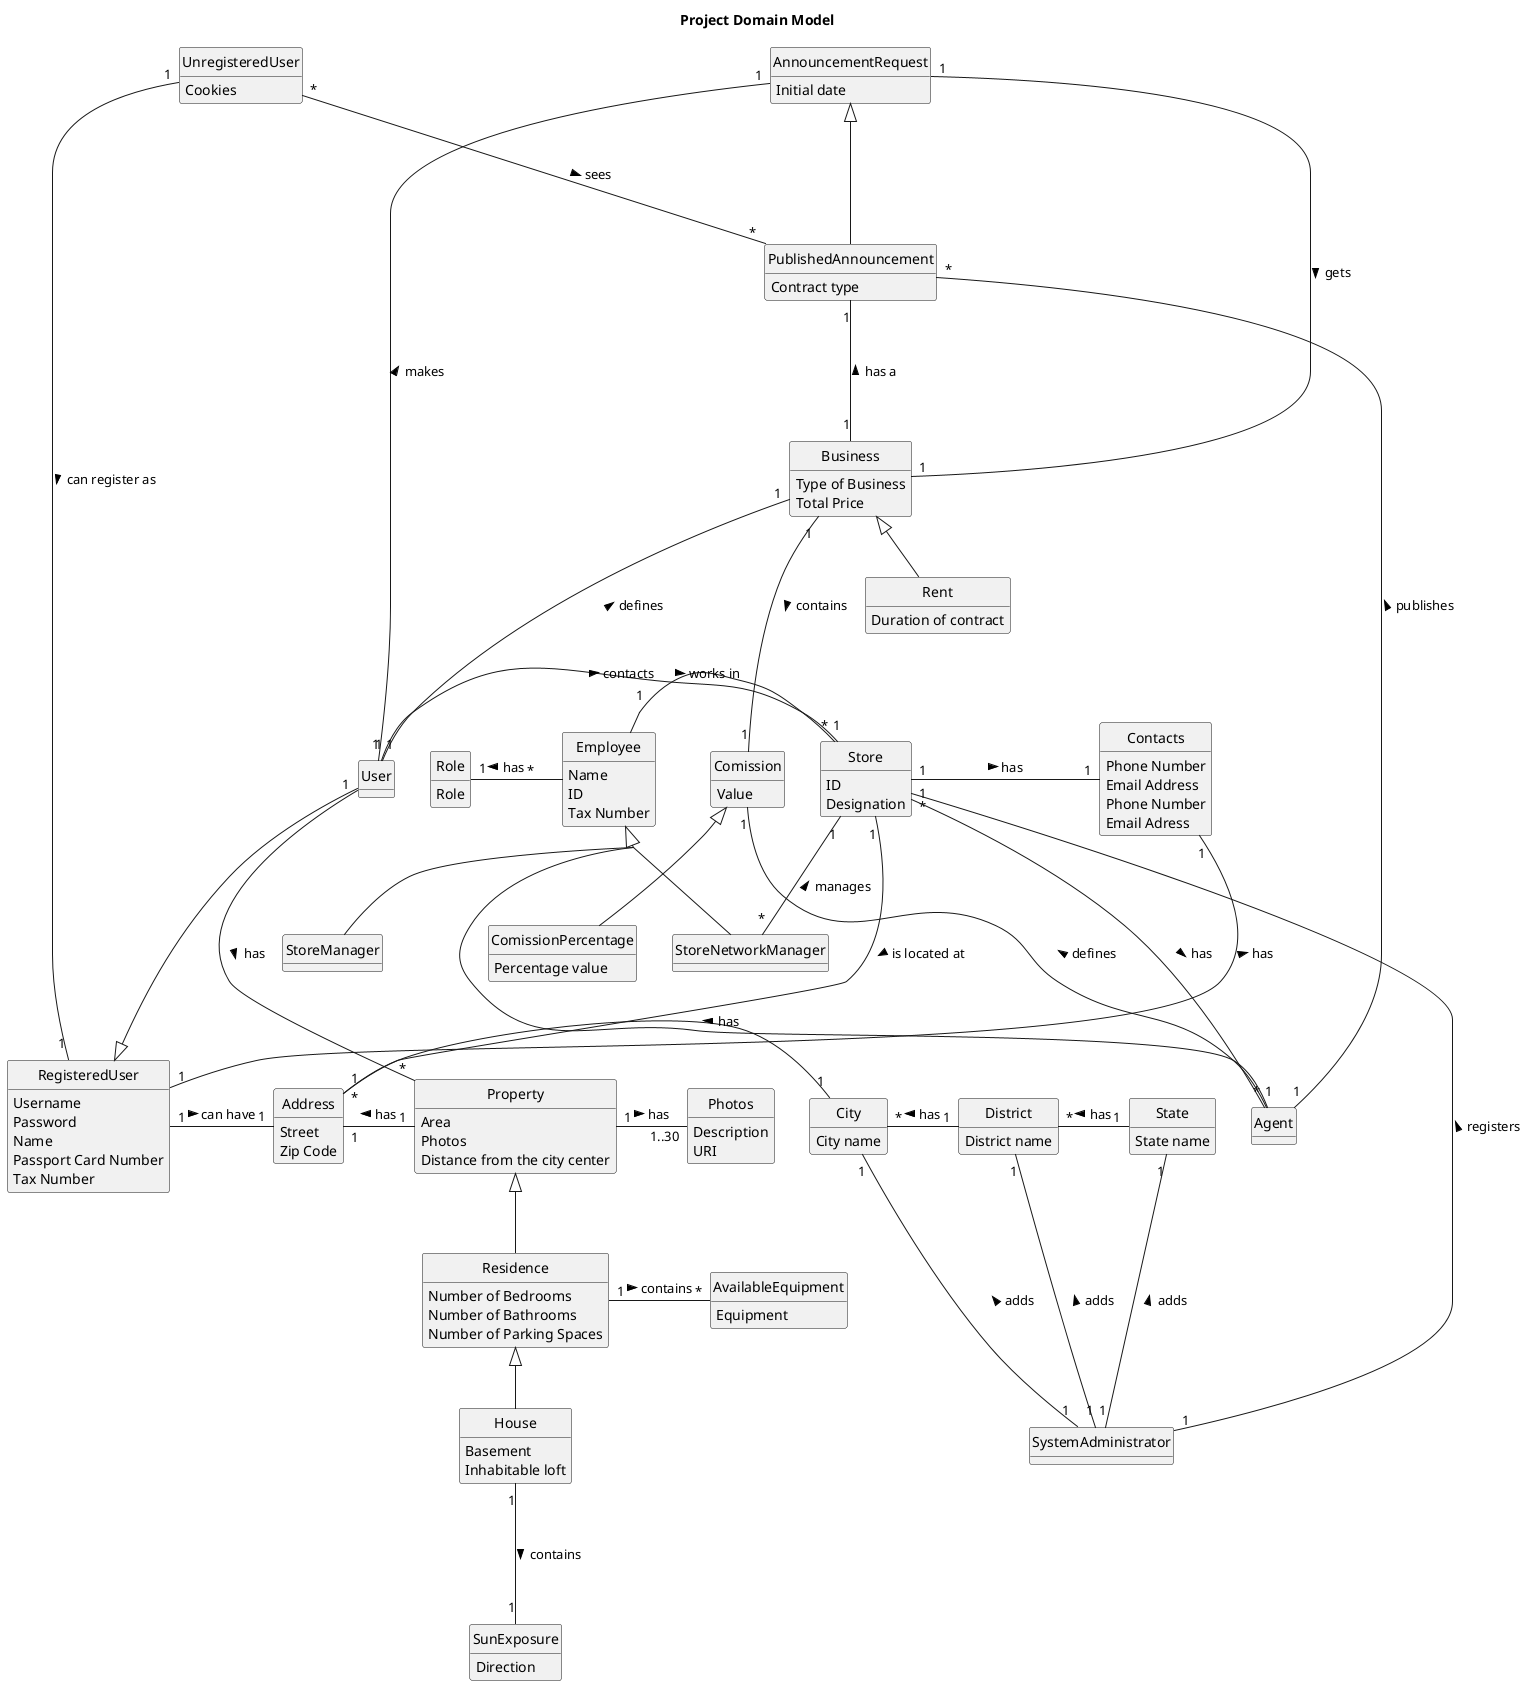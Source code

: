 @startuml

skinparam groupInheritance 2
skinparam monochrome true
skinparam packageStyle rectangle
skinparam shadowing false
skinparam classAttributeIconSize 0

hide circle
hide methods

title Project Domain Model

class UnregisteredUser {
    Cookies
}

class Contacts {
    Phone Number
    Email Address
}

class State {
    State name
}

class RegisteredUser {
    Username
    Password
    Name
    Passport Card Number
    Tax Number
}

class District {
    District name
}

class City {
    City name
}

class Address {
    Street
    Zip Code
}

class Contacts {
    Phone Number
    Email Adress
}

class Store {
    ID
    Designation
}

class Employee {
    Name
    ID
    Tax Number
}

class Role {
    Role
}

class Photos {
    Description
    URI
}

class AvailableEquipment {
    Equipment
}

class ComissionPercentage {
    Percentage value
}

class Rent {
    Duration of contract
}

class AnnouncementRequest {
    Initial date
}

class PublishedAnnouncement {
    Contract type
}

class Business {
    Type of Business
    Total Price
}

class Residence {
    Number of Bedrooms
    Number of Bathrooms
    Number of Parking Spaces
}

class Property {
    Area
    Photos
    Distance from the city center
}

class House {
    Basement
    Inhabitable loft
}

class SunExposure {
    Direction
}

class Comission {
    Value
}

UnregisteredUser "1" -right-- "1" RegisteredUser : can register as >
State "1" -left-- "*" District : has >
District "1" -left-- "*" City : has >
City "1" -left-- "*" Address : has >
RegisteredUser "1" -right-- "1" Address : can have >
RegisteredUser "1" -up-- "1" Contacts : has >
Employee "*" -left-- "1" Role : has >
City "1" -up-- "1" SystemAdministrator: adds <
District "1" -left-- "1" SystemAdministrator: adds <
Store "1" -up-- "1" Address: is located at >
Store "1" -right-- "1" Contacts: has >
SystemAdministrator "1" -right-- "*" Store: registers >
State "1" -down-- "1" SystemAdministrator: adds <
SunExposure "1" -up-- "1" House: contains <
Address "1" -right-- "1" Property: has <
User "1" -down-- "*" Property: has >
User "1" -right- "1" Store: contacts >
Agent "*" -left-- "1" Store: has <
AvailableEquipment "*" -left-- "1" Residence: contains <
User "1" -up-- "1" Business: defines >
Comission "1" -down-- "1" Agent: defines <
Comission "1" -up-- "1" Business: contains <
Comission <|-- ComissionPercentage
Business <|-- Rent
Property "1" -right-- "1..30" Photos: has >
User "1" -left-- "1" AnnouncementRequest: makes >
Business "1" -right-- "1" AnnouncementRequest: gets <
Employee "1" - "*" Store : works in >
Store "1" -- "*" StoreNetworkManager : manages <
PublishedAnnouncement "*" --- "1" Agent: publishes <
PublishedAnnouncement "1" --- "1" Business: has a <
UnregisteredUser "*" --- "*" PublishedAnnouncement: sees >

Employee <|-- Agent
Employee <|-- StoreNetworkManager
Employee <|-- StoreManager
Residence <|-- House
Property <|-- Residence
RegisteredUser <|-- User
AnnouncementRequest  <|---  PublishedAnnouncement

@enduml